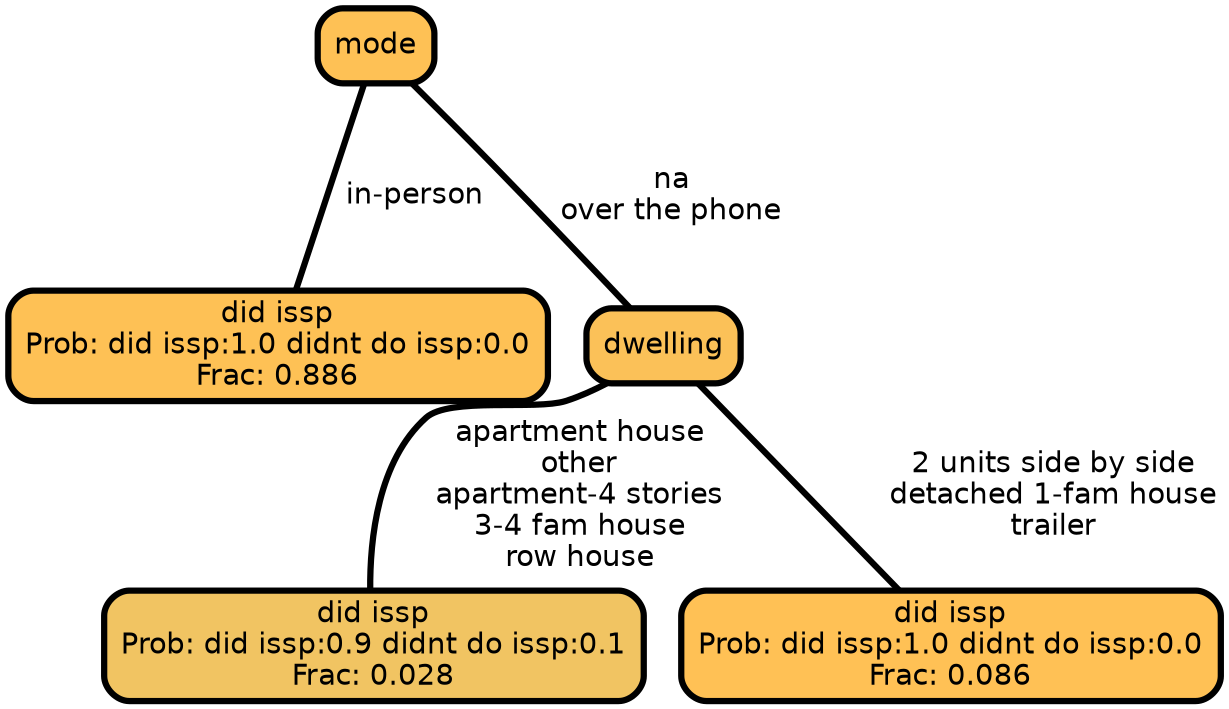 graph Tree {
node [shape=box, style="filled, rounded",color="black",penwidth="3",fontcolor="black",                 fontname=helvetica] ;
graph [ranksep="0 equally", splines=straight,                 bgcolor=transparent, dpi=200] ;
edge [fontname=helvetica, color=black] ;
0 [label="did issp
Prob: did issp:1.0 didnt do issp:0.0
Frac: 0.886", fillcolor="#fec155"] ;
1 [label="mode", fillcolor="#fec155"] ;
2 [label="did issp
Prob: did issp:0.9 didnt do issp:0.1
Frac: 0.028", fillcolor="#f1c462"] ;
3 [label="dwelling", fillcolor="#fbc158"] ;
4 [label="did issp
Prob: did issp:1.0 didnt do issp:0.0
Frac: 0.086", fillcolor="#ffc155"] ;
1 -- 0 [label=" in-person",penwidth=3] ;
1 -- 3 [label=" na\n over the phone",penwidth=3] ;
3 -- 2 [label=" apartment house\n other\n apartment-4 stories\n 3-4 fam house\n row house",penwidth=3] ;
3 -- 4 [label=" 2 units side by side\n detached 1-fam house\n trailer",penwidth=3] ;
{rank = same;}}